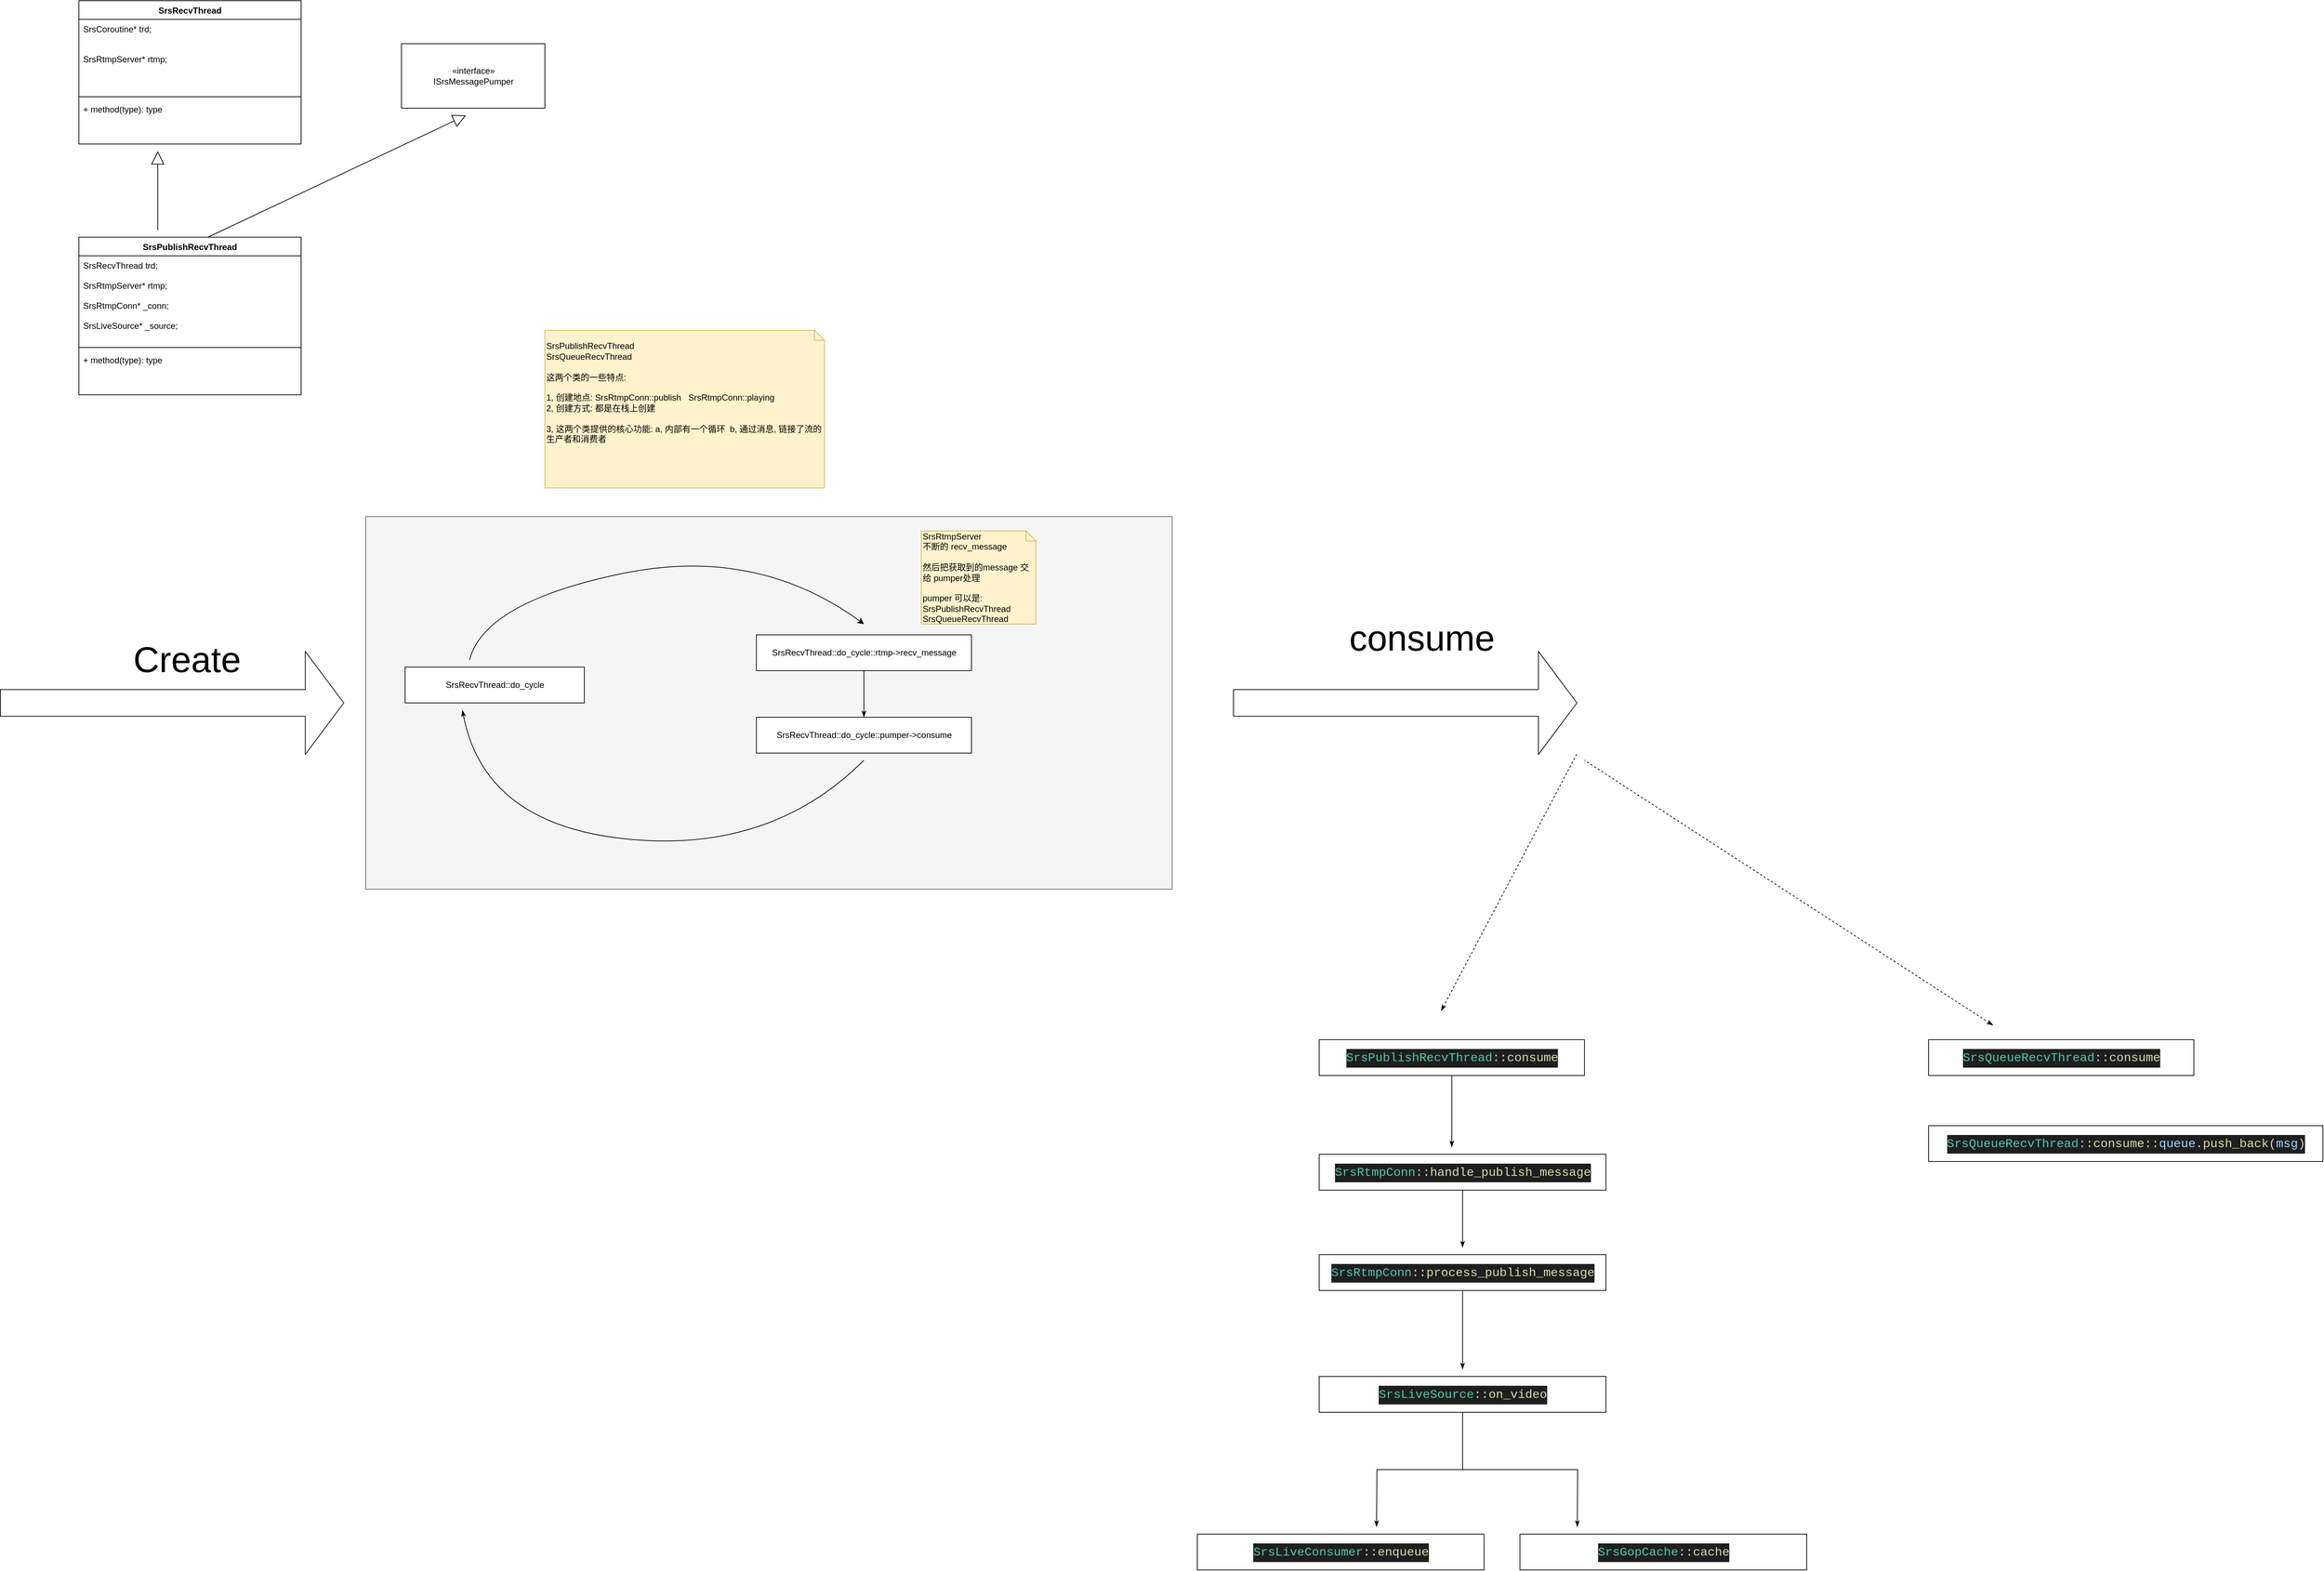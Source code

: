 <mxfile version="12.2.4" pages="1"><diagram id="RJlR8xFQTujKHy7tGPVb" name="Page-1"><mxGraphModel dx="833" dy="639" grid="1" gridSize="10" guides="1" tooltips="1" connect="1" arrows="1" fold="1" page="1" pageScale="1" pageWidth="5500" pageHeight="5500" math="0" shadow="0"><root><mxCell id="0"/><mxCell id="1" parent="0"/><mxCell id="33" value="" style="html=1;fillColor=#f5f5f5;strokeColor=#666666;fontColor=#333333;" parent="1" vertex="1"><mxGeometry x="840" y="790" width="1125" height="520" as="geometry"/></mxCell><mxCell id="6" value="SrsPublishRecvThread" style="swimlane;fontStyle=1;align=center;verticalAlign=top;childLayout=stackLayout;horizontal=1;startSize=26;horizontalStack=0;resizeParent=1;resizeParentMax=0;resizeLast=0;collapsible=1;marginBottom=0;" parent="1" vertex="1"><mxGeometry x="440" y="400" width="310" height="220" as="geometry"/></mxCell><mxCell id="7" value="SrsRecvThread trd;&#10;&#10;SrsRtmpServer* rtmp;&#10;&#10;SrsRtmpConn* _conn;&#10;&#10;SrsLiveSource* _source;" style="text;strokeColor=none;fillColor=none;align=left;verticalAlign=top;spacingLeft=4;spacingRight=4;overflow=hidden;rotatable=0;points=[[0,0.5],[1,0.5]];portConstraint=eastwest;" parent="6" vertex="1"><mxGeometry y="26" width="310" height="124" as="geometry"/></mxCell><mxCell id="8" value="" style="line;strokeWidth=1;fillColor=none;align=left;verticalAlign=middle;spacingTop=-1;spacingLeft=3;spacingRight=3;rotatable=0;labelPosition=right;points=[];portConstraint=eastwest;" parent="6" vertex="1"><mxGeometry y="150" width="310" height="8" as="geometry"/></mxCell><mxCell id="9" value="+ method(type): type" style="text;strokeColor=none;fillColor=none;align=left;verticalAlign=top;spacingLeft=4;spacingRight=4;overflow=hidden;rotatable=0;points=[[0,0.5],[1,0.5]];portConstraint=eastwest;" parent="6" vertex="1"><mxGeometry y="158" width="310" height="62" as="geometry"/></mxCell><mxCell id="10" value="SrsRecvThread" style="swimlane;fontStyle=1;align=center;verticalAlign=top;childLayout=stackLayout;horizontal=1;startSize=26;horizontalStack=0;resizeParent=1;resizeParentMax=0;resizeLast=0;collapsible=1;marginBottom=0;" parent="1" vertex="1"><mxGeometry x="440" y="70" width="310" height="200" as="geometry"/></mxCell><mxCell id="11" value="    SrsCoroutine* trd;&#10;&#10;&#10;    SrsRtmpServer* rtmp;" style="text;strokeColor=none;fillColor=none;align=left;verticalAlign=top;spacingLeft=4;spacingRight=4;overflow=hidden;rotatable=0;points=[[0,0.5],[1,0.5]];portConstraint=eastwest;" parent="10" vertex="1"><mxGeometry y="26" width="310" height="104" as="geometry"/></mxCell><mxCell id="12" value="" style="line;strokeWidth=1;fillColor=none;align=left;verticalAlign=middle;spacingTop=-1;spacingLeft=3;spacingRight=3;rotatable=0;labelPosition=right;points=[];portConstraint=eastwest;" parent="10" vertex="1"><mxGeometry y="130" width="310" height="8" as="geometry"/></mxCell><mxCell id="13" value="+ method(type): type" style="text;strokeColor=none;fillColor=none;align=left;verticalAlign=top;spacingLeft=4;spacingRight=4;overflow=hidden;rotatable=0;points=[[0,0.5],[1,0.5]];portConstraint=eastwest;" parent="10" vertex="1"><mxGeometry y="138" width="310" height="62" as="geometry"/></mxCell><mxCell id="14" value="«interface»&lt;br&gt;ISrsMessagePumper" style="html=1;" parent="1" vertex="1"><mxGeometry x="890" y="130" width="200" height="90" as="geometry"/></mxCell><mxCell id="16" value="" style="endArrow=block;endSize=16;endFill=0;html=1;" parent="1" edge="1"><mxGeometry width="160" relative="1" as="geometry"><mxPoint x="550" y="390" as="sourcePoint"/><mxPoint x="550" y="280" as="targetPoint"/></mxGeometry></mxCell><mxCell id="17" value="" style="endArrow=block;endSize=16;endFill=0;html=1;" parent="1" edge="1"><mxGeometry width="160" relative="1" as="geometry"><mxPoint x="620" y="400" as="sourcePoint"/><mxPoint x="980" y="230" as="targetPoint"/></mxGeometry></mxCell><mxCell id="18" value="SrsRecvThread::do_cycle" style="html=1;" parent="1" vertex="1"><mxGeometry x="895" y="1000" width="250" height="50" as="geometry"/></mxCell><mxCell id="27" style="edgeStyle=orthogonalEdgeStyle;rounded=0;orthogonalLoop=1;jettySize=auto;html=1;entryX=0.5;entryY=0;entryDx=0;entryDy=0;startArrow=none;startFill=0;endArrow=classicThin;endFill=1;" parent="1" source="19" target="20" edge="1"><mxGeometry relative="1" as="geometry"/></mxCell><mxCell id="19" value="SrsRecvThread::do_cycle::rtmp-&amp;gt;recv_message" style="html=1;" parent="1" vertex="1"><mxGeometry x="1385" y="955" width="300" height="50" as="geometry"/></mxCell><mxCell id="20" value="SrsRecvThread::do_cycle::pumper-&amp;gt;consume" style="html=1;" parent="1" vertex="1"><mxGeometry x="1385" y="1070" width="300" height="50" as="geometry"/></mxCell><mxCell id="21" value="" style="curved=1;endArrow=classic;html=1;" parent="1" edge="1"><mxGeometry width="50" height="50" relative="1" as="geometry"><mxPoint x="985" y="990" as="sourcePoint"/><mxPoint x="1535" y="940" as="targetPoint"/><Array as="points"><mxPoint x="1005" y="910"/><mxPoint x="1385" y="830"/></Array></mxGeometry></mxCell><mxCell id="22" value="" style="curved=1;endArrow=none;html=1;startArrow=classicThin;startFill=1;endFill=0;" parent="1" edge="1"><mxGeometry width="50" height="50" relative="1" as="geometry"><mxPoint x="975" y="1060" as="sourcePoint"/><mxPoint x="1535" y="1130" as="targetPoint"/><Array as="points"><mxPoint x="1005" y="1220"/><mxPoint x="1405" y="1260"/></Array></mxGeometry></mxCell><mxCell id="31" value="SrsRtmpServer&lt;br&gt;不断的 recv_message&lt;br&gt;&lt;br&gt;然后把获取到的message 交给 pumper处理&lt;br&gt;&lt;br&gt;pumper 可以是: SrsPublishRecvThread&lt;br&gt;SrsQueueRecvThread" style="shape=note;whiteSpace=wrap;html=1;size=14;verticalAlign=top;align=left;spacingTop=-6;fillColor=#fff2cc;strokeColor=#d6b656;" parent="1" vertex="1"><mxGeometry x="1615" y="810" width="160" height="130" as="geometry"/></mxCell><mxCell id="44" style="edgeStyle=orthogonalEdgeStyle;rounded=0;orthogonalLoop=1;jettySize=auto;html=1;startArrow=none;startFill=0;endArrow=classicThin;endFill=1;" parent="1" source="32" edge="1"><mxGeometry relative="1" as="geometry"><mxPoint x="2355" y="1670" as="targetPoint"/></mxGeometry></mxCell><mxCell id="32" value="&lt;div style=&quot;color: rgb(212 , 212 , 212) ; background-color: rgb(30 , 30 , 30) ; font-family: &amp;#34;menlo&amp;#34; , &amp;#34;monaco&amp;#34; , &amp;#34;courier new&amp;#34; , monospace ; font-size: 17px ; line-height: 26px ; white-space: pre&quot;&gt;&lt;span style=&quot;color: #4ec9b0&quot;&gt;SrsPublishRecvThread&lt;/span&gt;::&lt;span style=&quot;color: #dcdcaa&quot;&gt;consume&lt;/span&gt;&lt;/div&gt;" style="html=1;" parent="1" vertex="1"><mxGeometry x="2170" y="1520" width="370" height="50" as="geometry"/></mxCell><mxCell id="34" value="&lt;div style=&quot;color: rgb(212 , 212 , 212) ; background-color: rgb(30 , 30 , 30) ; font-family: &amp;#34;menlo&amp;#34; , &amp;#34;monaco&amp;#34; , &amp;#34;courier new&amp;#34; , monospace ; font-size: 17px ; line-height: 26px ; white-space: pre&quot;&gt;&lt;span style=&quot;color: #4ec9b0&quot;&gt;SrsQueueRecvThread&lt;/span&gt;::&lt;span style=&quot;color: #dcdcaa&quot;&gt;consume&lt;/span&gt;&lt;/div&gt;" style="html=1;" parent="1" vertex="1"><mxGeometry x="3020" y="1520" width="370" height="50" as="geometry"/></mxCell><mxCell id="45" style="edgeStyle=orthogonalEdgeStyle;rounded=0;orthogonalLoop=1;jettySize=auto;html=1;startArrow=none;startFill=0;endArrow=classicThin;endFill=1;" parent="1" source="38" edge="1"><mxGeometry relative="1" as="geometry"><mxPoint x="2370" y="1810" as="targetPoint"/></mxGeometry></mxCell><mxCell id="38" value="&lt;div style=&quot;color: rgb(212 , 212 , 212) ; background-color: rgb(30 , 30 , 30) ; font-family: &amp;#34;menlo&amp;#34; , &amp;#34;monaco&amp;#34; , &amp;#34;courier new&amp;#34; , monospace ; font-size: 17px ; line-height: 26px ; white-space: pre&quot;&gt;&lt;div style=&quot;font-family: &amp;#34;menlo&amp;#34; , &amp;#34;monaco&amp;#34; , &amp;#34;courier new&amp;#34; , monospace ; line-height: 26px&quot;&gt;&lt;span style=&quot;color: #4ec9b0&quot;&gt;SrsRtmpConn&lt;/span&gt;::&lt;span style=&quot;color: #dcdcaa&quot;&gt;handle_publish_message&lt;/span&gt;&lt;/div&gt;&lt;/div&gt;" style="html=1;" parent="1" vertex="1"><mxGeometry x="2170" y="1680" width="400" height="50" as="geometry"/></mxCell><mxCell id="46" style="edgeStyle=orthogonalEdgeStyle;rounded=0;orthogonalLoop=1;jettySize=auto;html=1;startArrow=none;startFill=0;endArrow=classicThin;endFill=1;" parent="1" source="39" edge="1"><mxGeometry relative="1" as="geometry"><mxPoint x="2370" y="1980" as="targetPoint"/></mxGeometry></mxCell><mxCell id="39" value="&lt;div style=&quot;color: rgb(212 , 212 , 212) ; background-color: rgb(30 , 30 , 30) ; font-family: &amp;#34;menlo&amp;#34; , &amp;#34;monaco&amp;#34; , &amp;#34;courier new&amp;#34; , monospace ; font-size: 17px ; line-height: 26px ; white-space: pre&quot;&gt;&lt;div style=&quot;font-family: &amp;#34;menlo&amp;#34; , &amp;#34;monaco&amp;#34; , &amp;#34;courier new&amp;#34; , monospace ; line-height: 26px&quot;&gt;&lt;div style=&quot;font-family: &amp;#34;menlo&amp;#34; , &amp;#34;monaco&amp;#34; , &amp;#34;courier new&amp;#34; , monospace ; line-height: 26px&quot;&gt;&lt;span style=&quot;color: #4ec9b0&quot;&gt;SrsRtmpConn&lt;/span&gt;::&lt;span style=&quot;color: #dcdcaa&quot;&gt;process_publish_message&lt;/span&gt;&lt;/div&gt;&lt;/div&gt;&lt;/div&gt;" style="html=1;" parent="1" vertex="1"><mxGeometry x="2170" y="1820" width="400" height="50" as="geometry"/></mxCell><mxCell id="47" style="edgeStyle=orthogonalEdgeStyle;rounded=0;orthogonalLoop=1;jettySize=auto;html=1;startArrow=none;startFill=0;endArrow=classicThin;endFill=1;" parent="1" source="40" edge="1"><mxGeometry relative="1" as="geometry"><mxPoint x="2250" y="2200" as="targetPoint"/></mxGeometry></mxCell><mxCell id="48" style="edgeStyle=orthogonalEdgeStyle;rounded=0;orthogonalLoop=1;jettySize=auto;html=1;startArrow=none;startFill=0;endArrow=classicThin;endFill=1;" parent="1" source="40" edge="1"><mxGeometry relative="1" as="geometry"><mxPoint x="2530" y="2200" as="targetPoint"/></mxGeometry></mxCell><mxCell id="40" value="&lt;div style=&quot;color: rgb(212 , 212 , 212) ; background-color: rgb(30 , 30 , 30) ; font-family: &amp;#34;menlo&amp;#34; , &amp;#34;monaco&amp;#34; , &amp;#34;courier new&amp;#34; , monospace ; font-size: 17px ; line-height: 26px ; white-space: pre&quot;&gt;&lt;div style=&quot;font-family: &amp;#34;menlo&amp;#34; , &amp;#34;monaco&amp;#34; , &amp;#34;courier new&amp;#34; , monospace ; line-height: 26px&quot;&gt;&lt;div style=&quot;font-family: &amp;#34;menlo&amp;#34; , &amp;#34;monaco&amp;#34; , &amp;#34;courier new&amp;#34; , monospace ; line-height: 26px&quot;&gt;&lt;div style=&quot;font-family: &amp;#34;menlo&amp;#34; , &amp;#34;monaco&amp;#34; , &amp;#34;courier new&amp;#34; , monospace ; line-height: 26px&quot;&gt;&lt;span style=&quot;color: #4ec9b0&quot;&gt;SrsLiveSource&lt;/span&gt;::&lt;span style=&quot;color: #dcdcaa&quot;&gt;on_video&lt;/span&gt;&lt;/div&gt;&lt;/div&gt;&lt;/div&gt;&lt;/div&gt;" style="html=1;" parent="1" vertex="1"><mxGeometry x="2170" y="1990" width="400" height="50" as="geometry"/></mxCell><mxCell id="41" value="&lt;div style=&quot;color: rgb(212 , 212 , 212) ; background-color: rgb(30 , 30 , 30) ; font-family: &amp;#34;menlo&amp;#34; , &amp;#34;monaco&amp;#34; , &amp;#34;courier new&amp;#34; , monospace ; font-size: 17px ; line-height: 26px ; white-space: pre&quot;&gt;&lt;div style=&quot;font-family: &amp;#34;menlo&amp;#34; , &amp;#34;monaco&amp;#34; , &amp;#34;courier new&amp;#34; , monospace ; line-height: 26px&quot;&gt;&lt;div style=&quot;font-family: &amp;#34;menlo&amp;#34; , &amp;#34;monaco&amp;#34; , &amp;#34;courier new&amp;#34; , monospace ; line-height: 26px&quot;&gt;&lt;div style=&quot;font-family: &amp;#34;menlo&amp;#34; , &amp;#34;monaco&amp;#34; , &amp;#34;courier new&amp;#34; , monospace ; line-height: 26px&quot;&gt;&lt;div style=&quot;font-family: &amp;#34;menlo&amp;#34; , &amp;#34;monaco&amp;#34; , &amp;#34;courier new&amp;#34; , monospace ; line-height: 26px&quot;&gt;&lt;span style=&quot;color: #4ec9b0&quot;&gt;SrsLiveConsumer&lt;/span&gt;::&lt;span style=&quot;color: #dcdcaa&quot;&gt;enqueue&lt;/span&gt;&lt;/div&gt;&lt;/div&gt;&lt;/div&gt;&lt;/div&gt;&lt;/div&gt;" style="html=1;" parent="1" vertex="1"><mxGeometry x="2000" y="2210" width="400" height="50" as="geometry"/></mxCell><mxCell id="42" value="&lt;div style=&quot;color: rgb(212 , 212 , 212) ; background-color: rgb(30 , 30 , 30) ; font-family: &amp;#34;menlo&amp;#34; , &amp;#34;monaco&amp;#34; , &amp;#34;courier new&amp;#34; , monospace ; font-size: 17px ; line-height: 26px ; white-space: pre&quot;&gt;&lt;div style=&quot;font-family: &amp;#34;menlo&amp;#34; , &amp;#34;monaco&amp;#34; , &amp;#34;courier new&amp;#34; , monospace ; line-height: 26px&quot;&gt;&lt;div style=&quot;font-family: &amp;#34;menlo&amp;#34; , &amp;#34;monaco&amp;#34; , &amp;#34;courier new&amp;#34; , monospace ; line-height: 26px&quot;&gt;&lt;div style=&quot;font-family: &amp;#34;menlo&amp;#34; , &amp;#34;monaco&amp;#34; , &amp;#34;courier new&amp;#34; , monospace ; line-height: 26px&quot;&gt;&lt;div style=&quot;font-family: &amp;#34;menlo&amp;#34; , &amp;#34;monaco&amp;#34; , &amp;#34;courier new&amp;#34; , monospace ; line-height: 26px&quot;&gt;&lt;span style=&quot;color: #4ec9b0&quot;&gt;SrsGopCache&lt;/span&gt;::&lt;span style=&quot;color: #dcdcaa&quot;&gt;cache&lt;/span&gt;&lt;/div&gt;&lt;/div&gt;&lt;/div&gt;&lt;/div&gt;&lt;/div&gt;" style="html=1;" parent="1" vertex="1"><mxGeometry x="2450" y="2210" width="400" height="50" as="geometry"/></mxCell><mxCell id="49" value="&lt;div style=&quot;color: rgb(212 , 212 , 212) ; background-color: rgb(30 , 30 , 30) ; font-family: &amp;#34;menlo&amp;#34; , &amp;#34;monaco&amp;#34; , &amp;#34;courier new&amp;#34; , monospace ; font-size: 17px ; line-height: 26px ; white-space: pre&quot;&gt;&lt;span style=&quot;color: #4ec9b0&quot;&gt;SrsQueueRecvThread&lt;/span&gt;::&lt;span style=&quot;color: #dcdcaa&quot;&gt;consume::&lt;/span&gt;&lt;span style=&quot;font-family: &amp;#34;menlo&amp;#34; , &amp;#34;monaco&amp;#34; , &amp;#34;courier new&amp;#34; , monospace ; color: rgb(156 , 220 , 254)&quot;&gt;queue&lt;/span&gt;&lt;span style=&quot;font-family: &amp;#34;menlo&amp;#34; , &amp;#34;monaco&amp;#34; , &amp;#34;courier new&amp;#34; , monospace&quot;&gt;.&lt;/span&gt;&lt;span style=&quot;font-family: &amp;#34;menlo&amp;#34; , &amp;#34;monaco&amp;#34; , &amp;#34;courier new&amp;#34; , monospace ; color: rgb(220 , 220 , 170)&quot;&gt;push_back&lt;/span&gt;&lt;span style=&quot;font-family: &amp;#34;menlo&amp;#34; , &amp;#34;monaco&amp;#34; , &amp;#34;courier new&amp;#34; , monospace&quot;&gt;(&lt;/span&gt;&lt;span style=&quot;font-family: &amp;#34;menlo&amp;#34; , &amp;#34;monaco&amp;#34; , &amp;#34;courier new&amp;#34; , monospace ; color: rgb(156 , 220 , 254)&quot;&gt;msg&lt;/span&gt;&lt;span style=&quot;font-family: &amp;#34;menlo&amp;#34; , &amp;#34;monaco&amp;#34; , &amp;#34;courier new&amp;#34; , monospace&quot;&gt;)&lt;/span&gt;&lt;/div&gt;" style="html=1;" parent="1" vertex="1"><mxGeometry x="3020" y="1640" width="550" height="50" as="geometry"/></mxCell><mxCell id="50" value="&lt;br&gt;SrsPublishRecvThread&lt;br&gt;SrsQueueRecvThread&lt;br&gt;&lt;br&gt;这两个类的一些特点:&amp;nbsp;&lt;br&gt;&lt;br&gt;1, 创建地点: SrsRtmpConn::publish&amp;nbsp; &amp;nbsp;SrsRtmpConn::playing&lt;br&gt;2, 创建方式: 都是在栈上创建&lt;br&gt;&lt;br&gt;3, 这两个类提供的核心功能: a, 内部有一个循环&amp;nbsp; b, 通过消息, 链接了流的生产者和消费者" style="shape=note;whiteSpace=wrap;html=1;size=14;verticalAlign=top;align=left;spacingTop=-6;fillColor=#fff2cc;strokeColor=#d6b656;" parent="1" vertex="1"><mxGeometry x="1090" y="530" width="390" height="220" as="geometry"/></mxCell><mxCell id="55" value="" style="shape=flexArrow;endArrow=classic;html=1;endWidth=105.714;endSize=17.571;width=37.143;" parent="1" edge="1"><mxGeometry width="50" height="50" relative="1" as="geometry"><mxPoint x="330" y="1050" as="sourcePoint"/><mxPoint x="810" y="1050" as="targetPoint"/></mxGeometry></mxCell><mxCell id="56" value="" style="shape=flexArrow;endArrow=classic;html=1;endWidth=105.714;endSize=17.571;width=37.143;" parent="1" edge="1"><mxGeometry width="50" height="50" relative="1" as="geometry"><mxPoint x="2050" y="1050" as="sourcePoint"/><mxPoint x="2530" y="1050" as="targetPoint"/></mxGeometry></mxCell><mxCell id="58" value="Create" style="text;html=1;resizable=0;points=[];autosize=1;align=left;verticalAlign=top;spacingTop=-4;fontSize=50;" parent="1" vertex="1"><mxGeometry x="514" y="957" width="170" height="60" as="geometry"/></mxCell><mxCell id="60" value="consume" style="text;html=1;resizable=0;points=[];autosize=1;align=left;verticalAlign=top;spacingTop=-4;fontSize=50;" parent="1" vertex="1"><mxGeometry x="2210" y="927" width="220" height="60" as="geometry"/></mxCell><mxCell id="61" value="" style="endArrow=none;dashed=1;html=1;fontSize=50;endFill=0;startArrow=classicThin;startFill=1;" parent="1" edge="1"><mxGeometry width="50" height="50" relative="1" as="geometry"><mxPoint x="2340" y="1480" as="sourcePoint"/><mxPoint x="2530" y="1120" as="targetPoint"/></mxGeometry></mxCell><mxCell id="62" value="" style="endArrow=none;dashed=1;html=1;fontSize=50;endFill=0;startArrow=classicThin;startFill=1;" parent="1" edge="1"><mxGeometry width="50" height="50" relative="1" as="geometry"><mxPoint x="3110" y="1500" as="sourcePoint"/><mxPoint x="2540" y="1130" as="targetPoint"/></mxGeometry></mxCell></root></mxGraphModel></diagram></mxfile>
